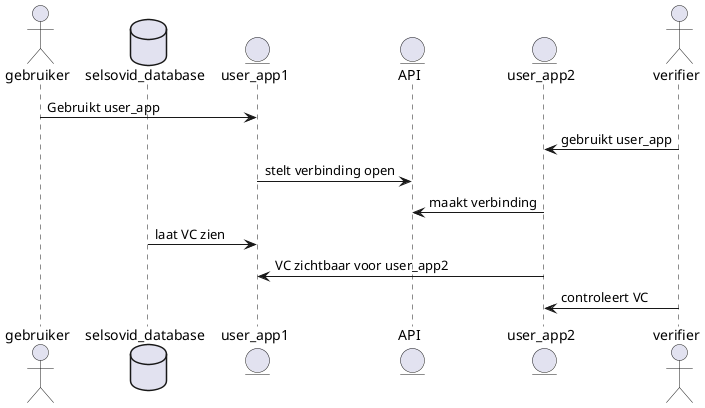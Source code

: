 @startuml sequence diagram
actor gebruiker
database selsovid_database
entity user_app1
entity API
entity user_app2
actor verifier

gebruiker -> user_app1 :  Gebruikt user_app
verifier -> user_app2:  gebruikt user_app
user_app1->API : stelt verbinding open
user_app2-> API :maakt verbinding 
selsovid_database -> user_app1 : laat VC zien
user_app2 -> user_app1: VC zichtbaar voor user_app2
verifier-> user_app2 : controleert VC

@enduml